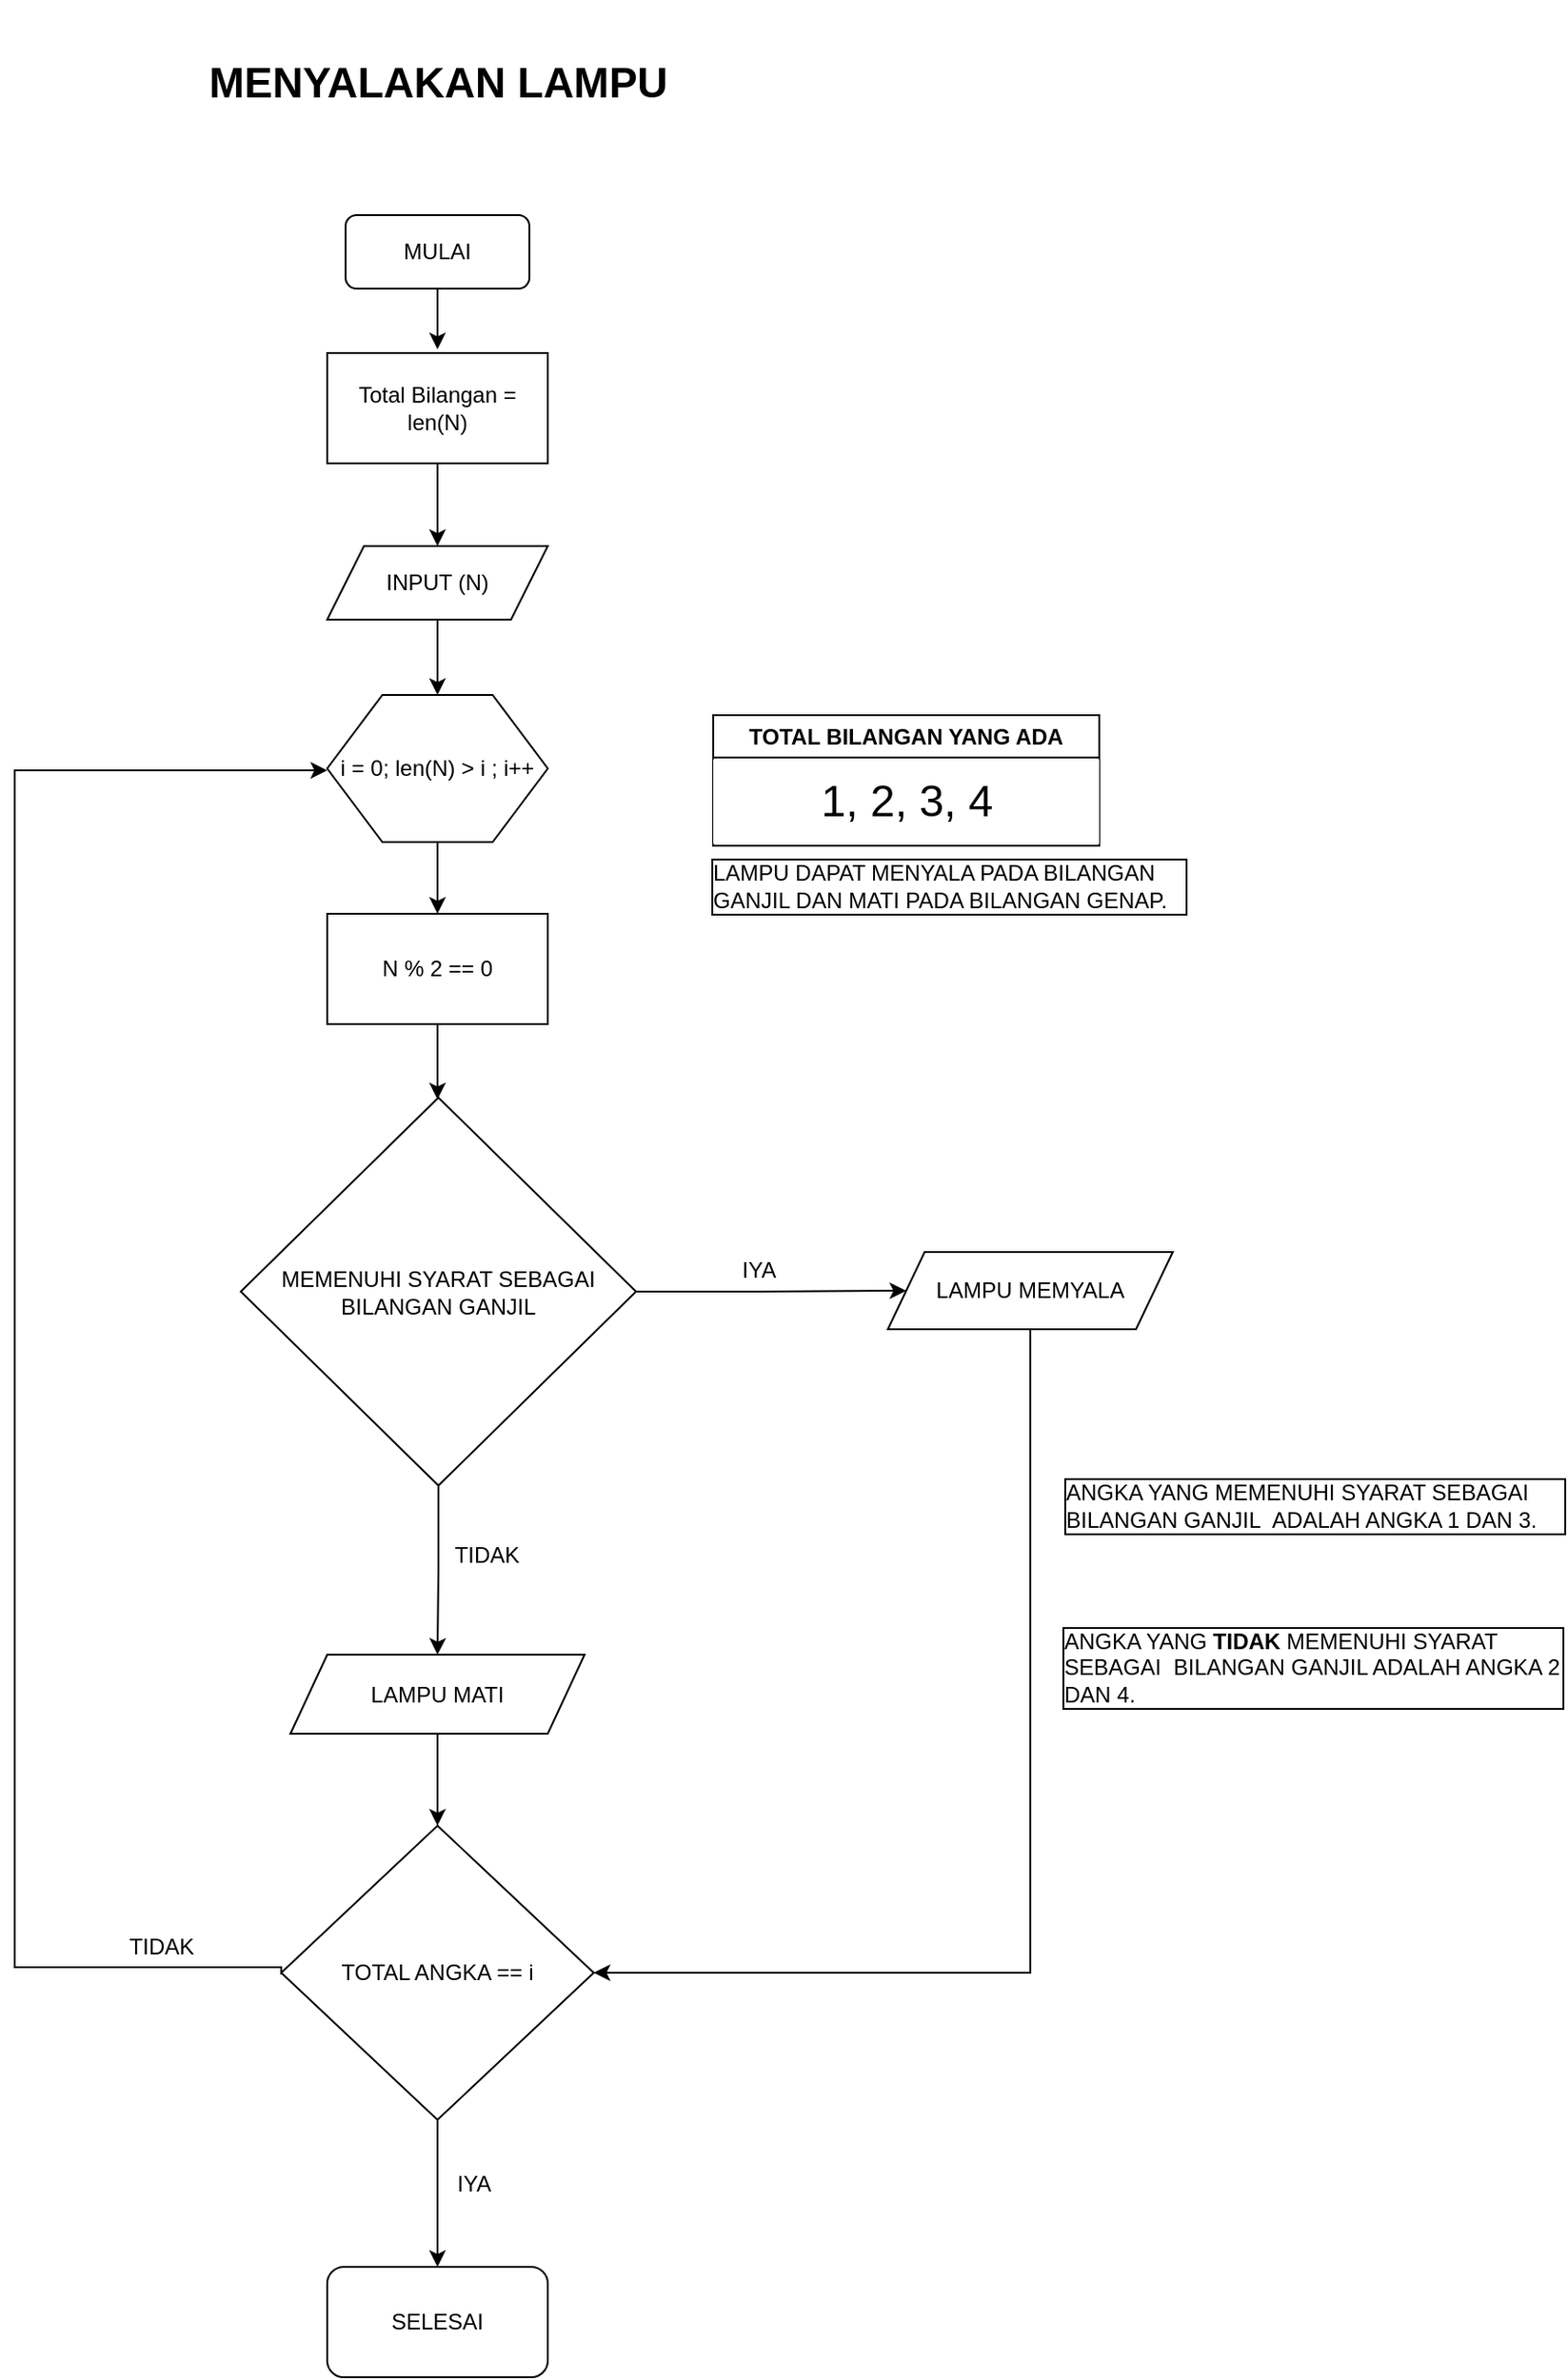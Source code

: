 <mxfile version="24.5.3" type="device">
  <diagram id="C5RBs43oDa-KdzZeNtuy" name="Page-1">
    <mxGraphModel dx="794" dy="605" grid="1" gridSize="10" guides="1" tooltips="1" connect="1" arrows="1" fold="1" page="1" pageScale="1" pageWidth="827" pageHeight="1169" math="0" shadow="0">
      <root>
        <mxCell id="WIyWlLk6GJQsqaUBKTNV-0" />
        <mxCell id="WIyWlLk6GJQsqaUBKTNV-1" parent="WIyWlLk6GJQsqaUBKTNV-0" />
        <mxCell id="YV0rlxYkFsSbdf25E0i0-37" style="edgeStyle=orthogonalEdgeStyle;rounded=0;orthogonalLoop=1;jettySize=auto;html=1;exitX=0.5;exitY=1;exitDx=0;exitDy=0;" parent="WIyWlLk6GJQsqaUBKTNV-1" source="YV0rlxYkFsSbdf25E0i0-8" edge="1">
          <mxGeometry relative="1" as="geometry">
            <mxPoint x="310" y="190" as="targetPoint" />
          </mxGeometry>
        </mxCell>
        <mxCell id="YV0rlxYkFsSbdf25E0i0-8" value="MULAI" style="rounded=1;whiteSpace=wrap;html=1;" parent="WIyWlLk6GJQsqaUBKTNV-1" vertex="1">
          <mxGeometry x="260" y="117" width="100" height="40" as="geometry" />
        </mxCell>
        <mxCell id="YV0rlxYkFsSbdf25E0i0-9" value="MENYALAKAN LAMPU" style="text;strokeColor=none;align=center;fillColor=none;html=1;verticalAlign=middle;whiteSpace=wrap;rounded=0;fontStyle=1;fontSize=23;" parent="WIyWlLk6GJQsqaUBKTNV-1" vertex="1">
          <mxGeometry x="163" width="295" height="90" as="geometry" />
        </mxCell>
        <mxCell id="YV0rlxYkFsSbdf25E0i0-20" style="edgeStyle=orthogonalEdgeStyle;rounded=0;orthogonalLoop=1;jettySize=auto;html=1;exitX=0.5;exitY=1;exitDx=0;exitDy=0;entryX=0.5;entryY=0;entryDx=0;entryDy=0;" parent="WIyWlLk6GJQsqaUBKTNV-1" source="YV0rlxYkFsSbdf25E0i0-10" target="YV0rlxYkFsSbdf25E0i0-15" edge="1">
          <mxGeometry relative="1" as="geometry" />
        </mxCell>
        <mxCell id="YV0rlxYkFsSbdf25E0i0-10" value="INPUT (N)" style="shape=parallelogram;perimeter=parallelogramPerimeter;whiteSpace=wrap;html=1;fixedSize=1;" parent="WIyWlLk6GJQsqaUBKTNV-1" vertex="1">
          <mxGeometry x="250" y="297" width="120" height="40" as="geometry" />
        </mxCell>
        <mxCell id="YV0rlxYkFsSbdf25E0i0-11" value="TOTAL BILANGAN YANG ADA" style="swimlane;whiteSpace=wrap;html=1;fillColor=default;" parent="WIyWlLk6GJQsqaUBKTNV-1" vertex="1">
          <mxGeometry x="460" y="389" width="210" height="71" as="geometry" />
        </mxCell>
        <mxCell id="YV0rlxYkFsSbdf25E0i0-12" value="&lt;font style=&quot;font-size: 24px;&quot;&gt;1, 2, 3, 4&lt;/font&gt;" style="text;html=1;align=center;verticalAlign=middle;resizable=1;points=[];autosize=1;strokeColor=none;fillColor=default;labelBorderColor=none;movable=1;rotatable=1;deletable=1;editable=1;locked=0;connectable=1;" parent="YV0rlxYkFsSbdf25E0i0-11" vertex="1">
          <mxGeometry y="24" width="210" height="46" as="geometry" />
        </mxCell>
        <mxCell id="YV0rlxYkFsSbdf25E0i0-22" style="edgeStyle=orthogonalEdgeStyle;rounded=0;orthogonalLoop=1;jettySize=auto;html=1;exitX=0.5;exitY=1;exitDx=0;exitDy=0;" parent="WIyWlLk6GJQsqaUBKTNV-1" source="YV0rlxYkFsSbdf25E0i0-13" edge="1">
          <mxGeometry relative="1" as="geometry">
            <mxPoint x="310" y="598" as="targetPoint" />
          </mxGeometry>
        </mxCell>
        <mxCell id="YV0rlxYkFsSbdf25E0i0-13" value="N % 2 == 0" style="rounded=0;whiteSpace=wrap;html=1;" parent="WIyWlLk6GJQsqaUBKTNV-1" vertex="1">
          <mxGeometry x="250" y="497" width="120" height="60" as="geometry" />
        </mxCell>
        <mxCell id="YV0rlxYkFsSbdf25E0i0-23" style="edgeStyle=orthogonalEdgeStyle;rounded=0;orthogonalLoop=1;jettySize=auto;html=1;exitX=1;exitY=0.5;exitDx=0;exitDy=0;" parent="WIyWlLk6GJQsqaUBKTNV-1" source="YV0rlxYkFsSbdf25E0i0-14" target="YV0rlxYkFsSbdf25E0i0-17" edge="1">
          <mxGeometry relative="1" as="geometry" />
        </mxCell>
        <mxCell id="YV0rlxYkFsSbdf25E0i0-24" style="edgeStyle=orthogonalEdgeStyle;rounded=0;orthogonalLoop=1;jettySize=auto;html=1;exitX=0.5;exitY=1;exitDx=0;exitDy=0;entryX=0.5;entryY=0;entryDx=0;entryDy=0;" parent="WIyWlLk6GJQsqaUBKTNV-1" source="YV0rlxYkFsSbdf25E0i0-14" target="YV0rlxYkFsSbdf25E0i0-18" edge="1">
          <mxGeometry relative="1" as="geometry" />
        </mxCell>
        <mxCell id="YV0rlxYkFsSbdf25E0i0-14" value="MEMENUHI SYARAT SEBAGAI BILANGAN GANJIL" style="rhombus;whiteSpace=wrap;html=1;" parent="WIyWlLk6GJQsqaUBKTNV-1" vertex="1">
          <mxGeometry x="203" y="597" width="215" height="211" as="geometry" />
        </mxCell>
        <mxCell id="YV0rlxYkFsSbdf25E0i0-21" style="edgeStyle=orthogonalEdgeStyle;rounded=0;orthogonalLoop=1;jettySize=auto;html=1;exitX=0.5;exitY=1;exitDx=0;exitDy=0;entryX=0.5;entryY=0;entryDx=0;entryDy=0;" parent="WIyWlLk6GJQsqaUBKTNV-1" source="YV0rlxYkFsSbdf25E0i0-15" target="YV0rlxYkFsSbdf25E0i0-13" edge="1">
          <mxGeometry relative="1" as="geometry" />
        </mxCell>
        <mxCell id="YV0rlxYkFsSbdf25E0i0-15" value="i = 0; len(N) &amp;gt; i ; i++" style="shape=hexagon;perimeter=hexagonPerimeter2;whiteSpace=wrap;html=1;fixedSize=1;size=30;" parent="WIyWlLk6GJQsqaUBKTNV-1" vertex="1">
          <mxGeometry x="250" y="378" width="120" height="80" as="geometry" />
        </mxCell>
        <mxCell id="YV0rlxYkFsSbdf25E0i0-16" value="SELESAI" style="rounded=1;whiteSpace=wrap;html=1;" parent="WIyWlLk6GJQsqaUBKTNV-1" vertex="1">
          <mxGeometry x="250" y="1233" width="120" height="60" as="geometry" />
        </mxCell>
        <mxCell id="YV0rlxYkFsSbdf25E0i0-25" style="edgeStyle=orthogonalEdgeStyle;rounded=0;orthogonalLoop=1;jettySize=auto;html=1;exitX=0.5;exitY=1;exitDx=0;exitDy=0;entryX=1;entryY=0.5;entryDx=0;entryDy=0;" parent="WIyWlLk6GJQsqaUBKTNV-1" source="YV0rlxYkFsSbdf25E0i0-17" target="YV0rlxYkFsSbdf25E0i0-27" edge="1">
          <mxGeometry relative="1" as="geometry" />
        </mxCell>
        <mxCell id="YV0rlxYkFsSbdf25E0i0-17" value="LAMPU MEMYALA" style="shape=parallelogram;perimeter=parallelogramPerimeter;whiteSpace=wrap;html=1;fixedSize=1;" parent="WIyWlLk6GJQsqaUBKTNV-1" vertex="1">
          <mxGeometry x="555" y="681" width="155" height="42" as="geometry" />
        </mxCell>
        <mxCell id="YV0rlxYkFsSbdf25E0i0-29" style="edgeStyle=orthogonalEdgeStyle;rounded=0;orthogonalLoop=1;jettySize=auto;html=1;exitX=0.5;exitY=1;exitDx=0;exitDy=0;entryX=0.5;entryY=0;entryDx=0;entryDy=0;" parent="WIyWlLk6GJQsqaUBKTNV-1" source="YV0rlxYkFsSbdf25E0i0-18" target="YV0rlxYkFsSbdf25E0i0-27" edge="1">
          <mxGeometry relative="1" as="geometry" />
        </mxCell>
        <mxCell id="YV0rlxYkFsSbdf25E0i0-18" value="LAMPU MATI" style="shape=parallelogram;perimeter=parallelogramPerimeter;whiteSpace=wrap;html=1;fixedSize=1;" parent="WIyWlLk6GJQsqaUBKTNV-1" vertex="1">
          <mxGeometry x="230" y="900" width="160" height="43" as="geometry" />
        </mxCell>
        <mxCell id="YV0rlxYkFsSbdf25E0i0-30" style="edgeStyle=orthogonalEdgeStyle;rounded=0;orthogonalLoop=1;jettySize=auto;html=1;exitX=0;exitY=0.5;exitDx=0;exitDy=0;entryX=0;entryY=0.5;entryDx=0;entryDy=0;" parent="WIyWlLk6GJQsqaUBKTNV-1" edge="1">
          <mxGeometry relative="1" as="geometry">
            <Array as="points">
              <mxPoint x="225" y="1070" />
              <mxPoint x="80" y="1070" />
              <mxPoint x="80" y="419" />
            </Array>
            <mxPoint x="225" y="1074" as="sourcePoint" />
            <mxPoint x="250" y="419" as="targetPoint" />
          </mxGeometry>
        </mxCell>
        <mxCell id="YV0rlxYkFsSbdf25E0i0-31" style="edgeStyle=orthogonalEdgeStyle;rounded=0;orthogonalLoop=1;jettySize=auto;html=1;exitX=0.5;exitY=1;exitDx=0;exitDy=0;entryX=0.5;entryY=0;entryDx=0;entryDy=0;" parent="WIyWlLk6GJQsqaUBKTNV-1" source="YV0rlxYkFsSbdf25E0i0-27" target="YV0rlxYkFsSbdf25E0i0-16" edge="1">
          <mxGeometry relative="1" as="geometry" />
        </mxCell>
        <mxCell id="YV0rlxYkFsSbdf25E0i0-27" value="TOTAL ANGKA == i" style="rhombus;whiteSpace=wrap;html=1;" parent="WIyWlLk6GJQsqaUBKTNV-1" vertex="1">
          <mxGeometry x="225" y="993" width="170" height="160" as="geometry" />
        </mxCell>
        <mxCell id="YV0rlxYkFsSbdf25E0i0-32" value="TIDAK" style="text;strokeColor=none;align=center;fillColor=none;html=1;verticalAlign=middle;whiteSpace=wrap;rounded=0;" parent="WIyWlLk6GJQsqaUBKTNV-1" vertex="1">
          <mxGeometry x="130" y="1044" width="60" height="30" as="geometry" />
        </mxCell>
        <mxCell id="YV0rlxYkFsSbdf25E0i0-33" value="IYA" style="text;strokeColor=none;align=center;fillColor=none;html=1;verticalAlign=middle;whiteSpace=wrap;rounded=0;" parent="WIyWlLk6GJQsqaUBKTNV-1" vertex="1">
          <mxGeometry x="300" y="1173" width="60" height="30" as="geometry" />
        </mxCell>
        <mxCell id="YV0rlxYkFsSbdf25E0i0-34" value="IYA" style="text;strokeColor=none;align=center;fillColor=none;html=1;verticalAlign=middle;whiteSpace=wrap;rounded=0;" parent="WIyWlLk6GJQsqaUBKTNV-1" vertex="1">
          <mxGeometry x="455" y="676" width="60" height="30" as="geometry" />
        </mxCell>
        <mxCell id="YV0rlxYkFsSbdf25E0i0-35" value="TIDAK" style="text;strokeColor=none;align=center;fillColor=none;html=1;verticalAlign=middle;whiteSpace=wrap;rounded=0;" parent="WIyWlLk6GJQsqaUBKTNV-1" vertex="1">
          <mxGeometry x="307" y="831" width="60" height="30" as="geometry" />
        </mxCell>
        <mxCell id="YV0rlxYkFsSbdf25E0i0-38" style="edgeStyle=orthogonalEdgeStyle;rounded=0;orthogonalLoop=1;jettySize=auto;html=1;exitX=0.5;exitY=1;exitDx=0;exitDy=0;entryX=0.5;entryY=0;entryDx=0;entryDy=0;" parent="WIyWlLk6GJQsqaUBKTNV-1" source="YV0rlxYkFsSbdf25E0i0-36" target="YV0rlxYkFsSbdf25E0i0-10" edge="1">
          <mxGeometry relative="1" as="geometry" />
        </mxCell>
        <mxCell id="YV0rlxYkFsSbdf25E0i0-36" value="Total Bilangan = len(N)" style="rounded=0;whiteSpace=wrap;html=1;" parent="WIyWlLk6GJQsqaUBKTNV-1" vertex="1">
          <mxGeometry x="250" y="192" width="120" height="60" as="geometry" />
        </mxCell>
        <mxCell id="YV0rlxYkFsSbdf25E0i0-39" value="LAMPU DAPAT MENYALA PADA BILANGAN GANJIL DAN MATI PADA BILANGAN GENAP." style="text;strokeColor=none;align=left;fillColor=default;html=1;verticalAlign=middle;whiteSpace=wrap;rounded=0;labelBorderColor=default;spacingTop=0;" parent="WIyWlLk6GJQsqaUBKTNV-1" vertex="1">
          <mxGeometry x="457" y="462" width="261" height="40" as="geometry" />
        </mxCell>
        <mxCell id="YV0rlxYkFsSbdf25E0i0-41" value="ANGKA YANG MEMENUHI SYARAT SEBAGAI BILANGAN GANJIL&amp;nbsp; ADALAH ANGKA 1 DAN 3." style="text;strokeColor=none;align=left;fillColor=default;html=1;verticalAlign=middle;whiteSpace=wrap;rounded=0;labelBorderColor=default;spacingTop=0;" parent="WIyWlLk6GJQsqaUBKTNV-1" vertex="1">
          <mxGeometry x="649" y="798" width="275" height="42" as="geometry" />
        </mxCell>
        <mxCell id="YV0rlxYkFsSbdf25E0i0-42" value="ANGKA YANG &lt;b&gt;TIDAK&lt;/b&gt; MEMENUHI SYARAT SEBAGAI&amp;nbsp; BILANGAN GANJIL ADALAH ANGKA 2 DAN 4." style="text;strokeColor=none;align=left;fillColor=default;html=1;verticalAlign=middle;whiteSpace=wrap;rounded=0;labelBorderColor=default;spacingTop=0;" parent="WIyWlLk6GJQsqaUBKTNV-1" vertex="1">
          <mxGeometry x="648" y="886" width="275" height="42" as="geometry" />
        </mxCell>
      </root>
    </mxGraphModel>
  </diagram>
</mxfile>

